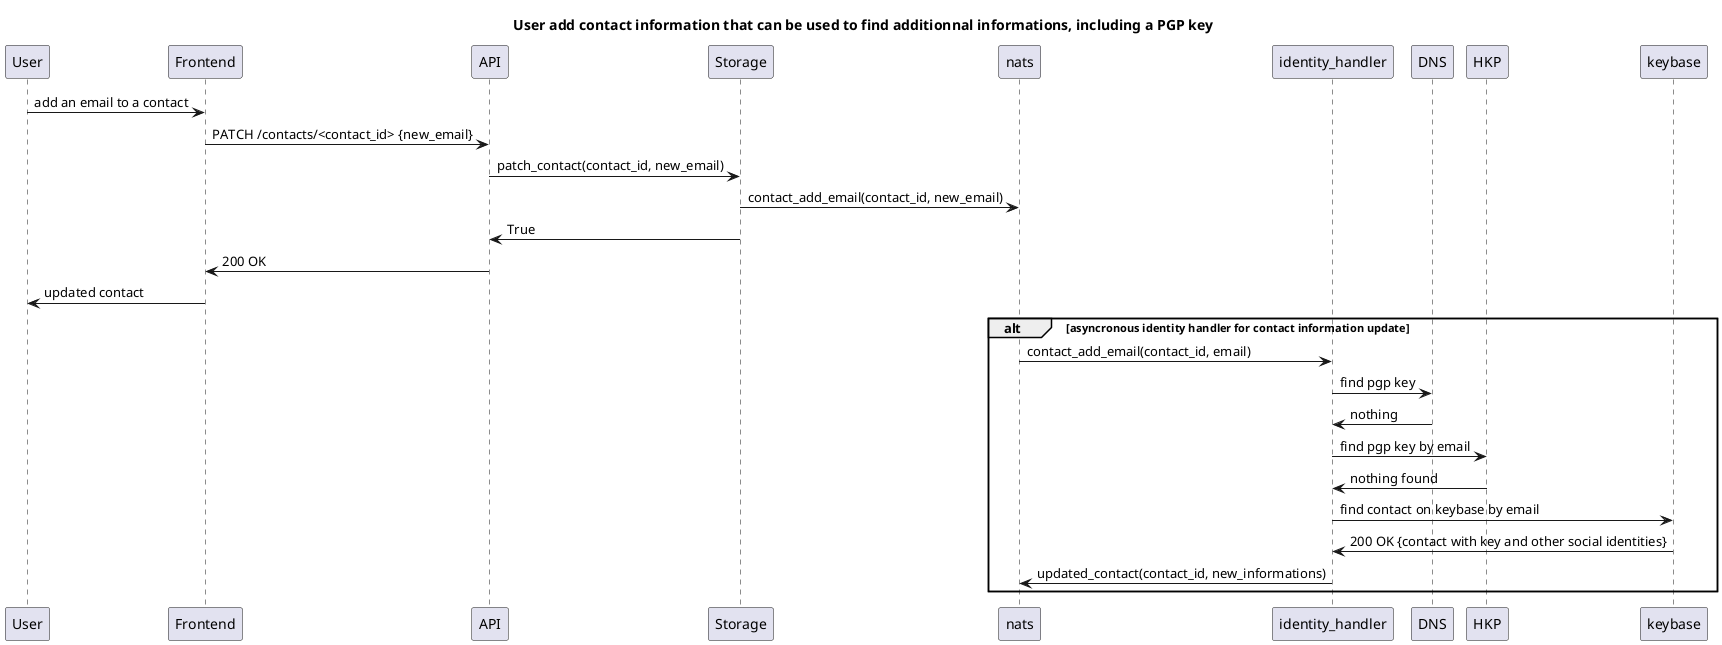 @startuml

title User add contact information that can be used to find additionnal informations, including a PGP key

User -> Frontend: add an email to a contact
Frontend -> API: PATCH /contacts/<contact_id> {new_email}
API -> Storage: patch_contact(contact_id, new_email)
Storage -> nats: contact_add_email(contact_id, new_email)

Storage -> API: True
API -> Frontend: 200 OK
Frontend -> User: updated contact


alt asyncronous identity handler for contact information update
	nats -> identity_handler: contact_add_email(contact_id, email)
	identity_handler -> DNS: find pgp key
	DNS -> identity_handler: nothing
	identity_handler -> HKP: find pgp key by email
	HKP -> identity_handler: nothing found
	identity_handler -> keybase: find contact on keybase by email
	keybase -> identity_handler: 200 OK {contact with key and other social identities}
	identity_handler -> nats: updated_contact(contact_id, new_informations)

end

@enduml